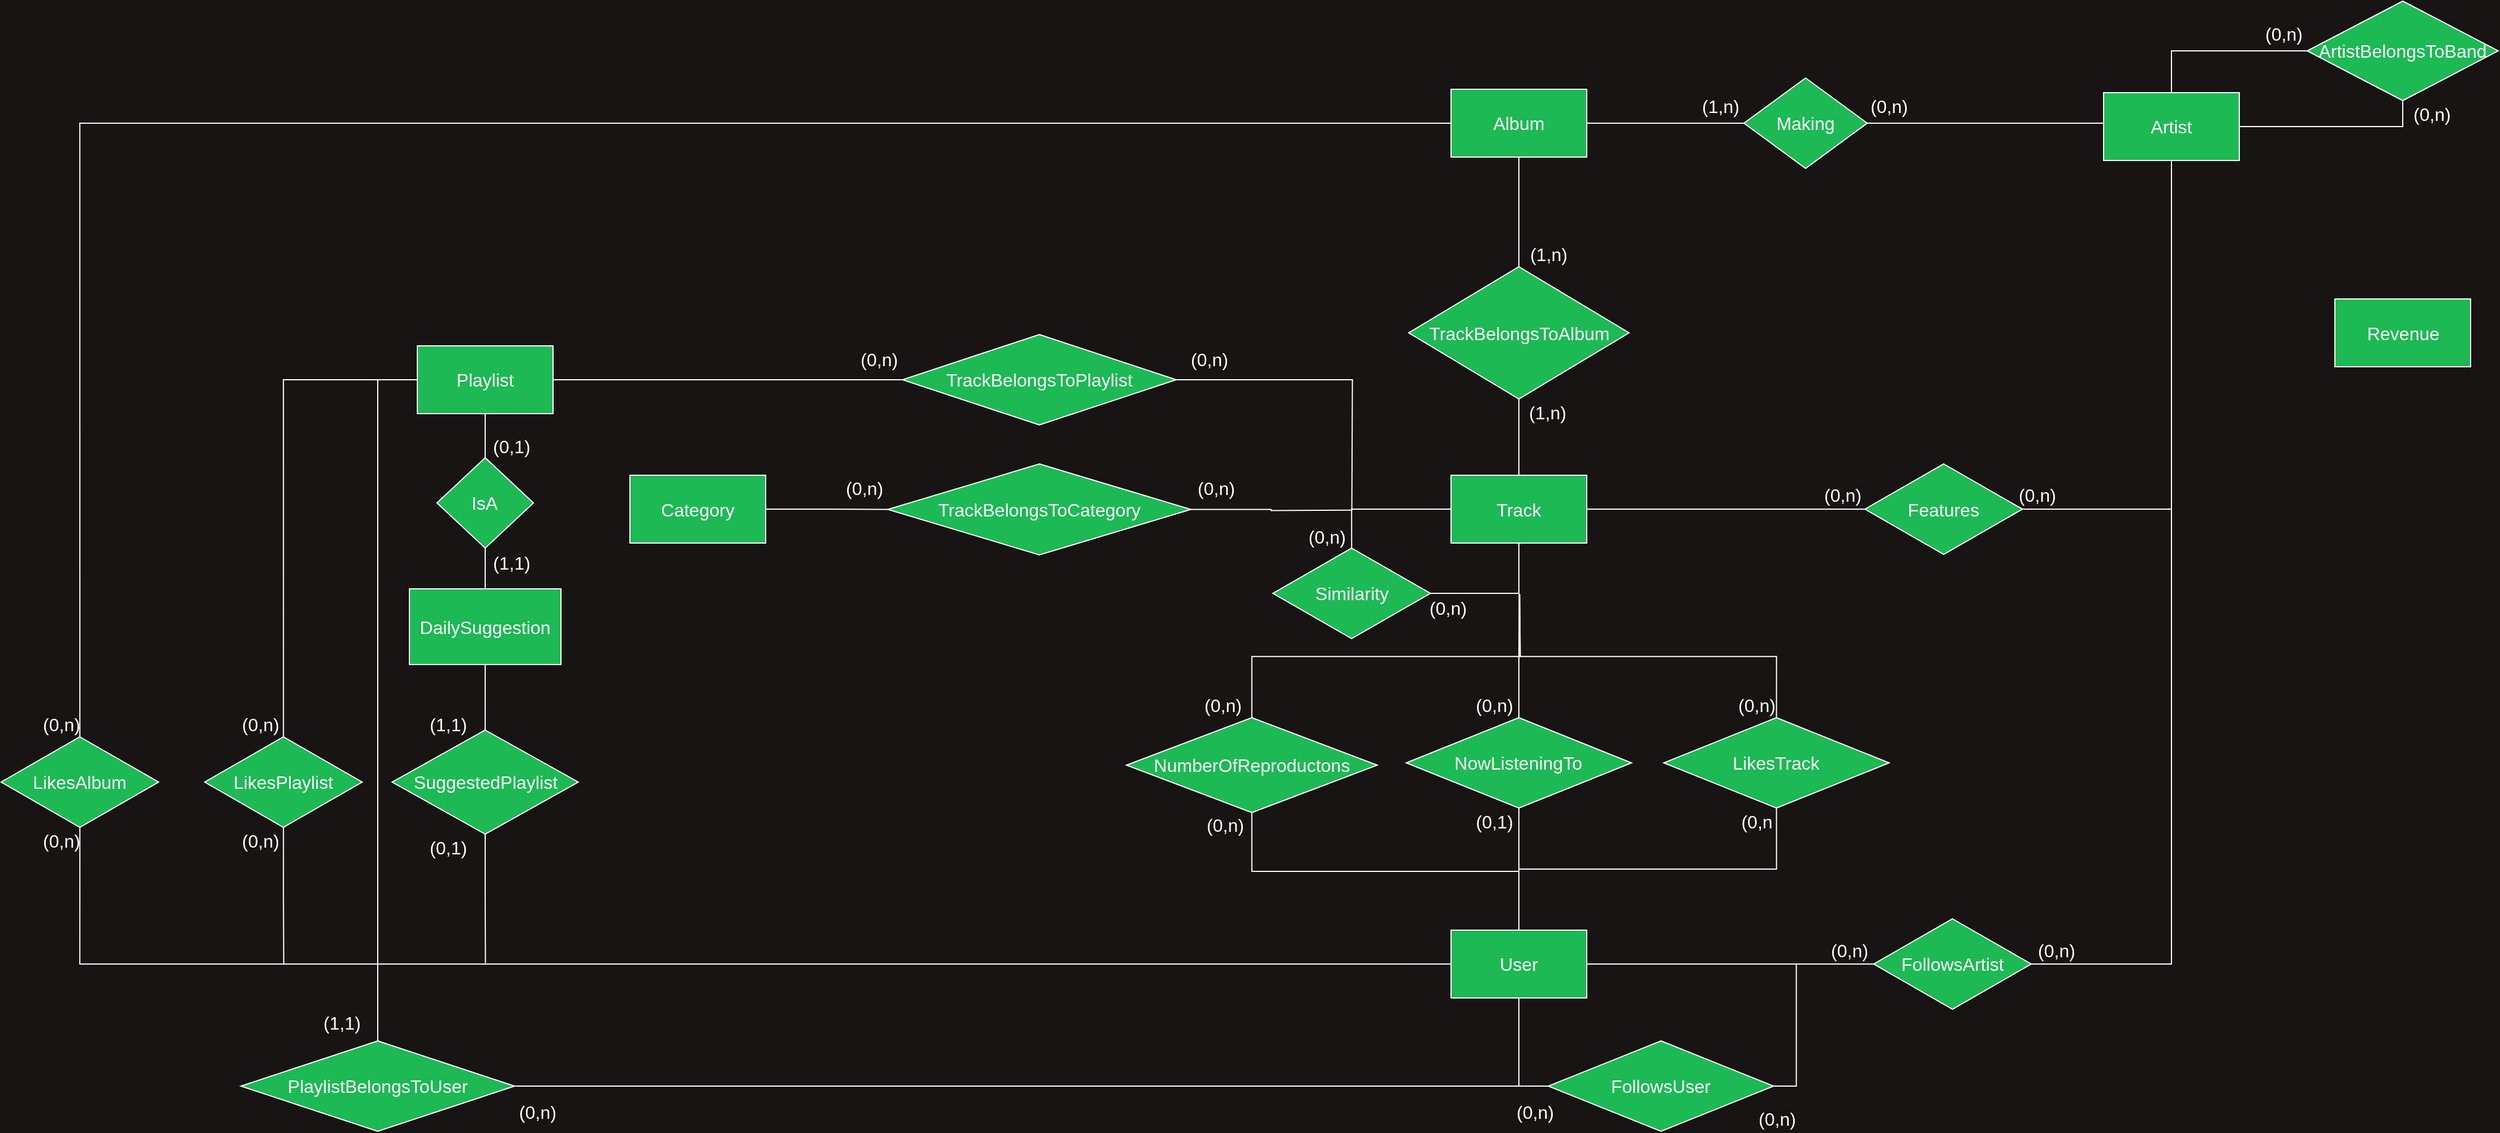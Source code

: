 <mxfile version="16.1.2" type="device"><diagram id="ADM0EV7wwe9wJuqQsKUm" name="Pagina 1"><mxGraphModel dx="2437" dy="1579" grid="0" gridSize="10" guides="1" tooltips="1" connect="1" arrows="1" fold="1" page="0" pageScale="1" pageWidth="827" pageHeight="1169" background="#191414" math="0" shadow="0"><root><mxCell id="0"/><mxCell id="1" parent="0"/><mxCell id="sjmsNhyPRY3k_zEpoKR2-269" style="vsdxID=80;edgeStyle=none;startArrow=none;endArrow=none;startSize=5;endSize=5;spacingTop=-3;spacingBottom=-3;spacingLeft=-3;spacingRight=-3;verticalAlign=middle;html=1;labelBackgroundColor=none;rounded=1;" parent="1" edge="1"><mxGeometry relative="1" as="geometry"><mxPoint as="offset"/><Array as="points"><mxPoint x="1588.75" y="425.5"/></Array><mxPoint x="1588.75" y="425.5" as="sourcePoint"/><mxPoint x="1588.75" y="425.5" as="targetPoint"/></mxGeometry></mxCell><mxCell id="sjmsNhyPRY3k_zEpoKR2-418" style="edgeStyle=orthogonalEdgeStyle;rounded=0;orthogonalLoop=1;jettySize=auto;html=1;exitX=0;exitY=0.5;exitDx=0;exitDy=0;entryX=1;entryY=0.5;entryDx=0;entryDy=0;fontSize=16;fontColor=#FFFFFF;endArrow=none;endFill=0;strokeColor=#FFFFFF;fillColor=#1DB954;" parent="1" source="sjmsNhyPRY3k_zEpoKR2-310" target="sjmsNhyPRY3k_zEpoKR2-333" edge="1"><mxGeometry relative="1" as="geometry"/></mxCell><mxCell id="sjmsNhyPRY3k_zEpoKR2-310" value="Making" style="rhombus;whiteSpace=wrap;html=1;shadow=0;fontSize=16;fontColor=#FFFFFF;strokeColor=#FFFFFF;fillColor=#1DB954;gradientColor=none;" parent="1" vertex="1"><mxGeometry x="1168" y="-57" width="109" height="80" as="geometry"/></mxCell><mxCell id="sjmsNhyPRY3k_zEpoKR2-313" value="(1,n)" style="text;html=1;align=center;verticalAlign=middle;resizable=0;points=[];autosize=1;strokeColor=none;fillColor=none;fontSize=16;fontColor=#FFFFFF;" parent="1" vertex="1"><mxGeometry x="1125" y="-44" width="43" height="23" as="geometry"/></mxCell><mxCell id="UQWeLRRSB1N-hF3CqLHx-11" style="edgeStyle=orthogonalEdgeStyle;rounded=0;orthogonalLoop=1;jettySize=auto;html=1;exitX=0;exitY=0.5;exitDx=0;exitDy=0;entryX=1;entryY=0.5;entryDx=0;entryDy=0;fontColor=#FFFFFF;endArrow=none;endFill=0;strokeColor=#FFFFFF;" parent="1" source="sjmsNhyPRY3k_zEpoKR2-316" target="sjmsNhyPRY3k_zEpoKR2-310" edge="1"><mxGeometry relative="1" as="geometry"><Array as="points"><mxPoint x="1486" y="-17"/></Array></mxGeometry></mxCell><mxCell id="pF0uJqK2mReGaXB8QMZt-1" style="edgeStyle=orthogonalEdgeStyle;rounded=0;orthogonalLoop=1;jettySize=auto;html=1;exitX=0.5;exitY=1;exitDx=0;exitDy=0;entryX=1;entryY=0.5;entryDx=0;entryDy=0;strokeColor=#FFFFFF;endArrow=none;endFill=0;" parent="1" source="sjmsNhyPRY3k_zEpoKR2-316" target="sjmsNhyPRY3k_zEpoKR2-361" edge="1"><mxGeometry relative="1" as="geometry"/></mxCell><mxCell id="pF0uJqK2mReGaXB8QMZt-3" style="edgeStyle=orthogonalEdgeStyle;rounded=0;orthogonalLoop=1;jettySize=auto;html=1;exitX=1;exitY=0.5;exitDx=0;exitDy=0;entryX=0.5;entryY=1;entryDx=0;entryDy=0;endArrow=none;endFill=0;strokeColor=#FFFFFF;" parent="1" source="sjmsNhyPRY3k_zEpoKR2-316" target="sjmsNhyPRY3k_zEpoKR2-326" edge="1"><mxGeometry relative="1" as="geometry"/></mxCell><mxCell id="pF0uJqK2mReGaXB8QMZt-4" style="edgeStyle=orthogonalEdgeStyle;rounded=0;orthogonalLoop=1;jettySize=auto;html=1;exitX=0.5;exitY=0;exitDx=0;exitDy=0;entryX=0;entryY=0.5;entryDx=0;entryDy=0;endArrow=none;endFill=0;strokeColor=#FFFFFF;" parent="1" source="sjmsNhyPRY3k_zEpoKR2-316" target="sjmsNhyPRY3k_zEpoKR2-326" edge="1"><mxGeometry relative="1" as="geometry"/></mxCell><mxCell id="sjmsNhyPRY3k_zEpoKR2-316" value="&lt;font color=&quot;#ffffff&quot; style=&quot;font-size: 16px&quot;&gt;Artist&lt;/font&gt;" style="rounded=0;whiteSpace=wrap;html=1;shadow=0;strokeColor=#FFFFFF;fillColor=#1DB954;gradientColor=none;" parent="1" vertex="1"><mxGeometry x="1486" y="-44" width="120" height="60" as="geometry"/></mxCell><mxCell id="sjmsNhyPRY3k_zEpoKR2-319" value="(0,n)" style="text;html=1;align=center;verticalAlign=middle;resizable=0;points=[];autosize=1;strokeColor=none;fillColor=none;fontSize=16;fontColor=#FFFFFF;" parent="1" vertex="1"><mxGeometry x="1274" y="-44" width="43" height="23" as="geometry"/></mxCell><mxCell id="sjmsNhyPRY3k_zEpoKR2-326" value="ArtistBelongsToBand" style="rhombus;whiteSpace=wrap;html=1;shadow=0;fontSize=16;fontColor=#FFFFFF;strokeColor=#FFFFFF;fillColor=#1DB954;gradientColor=none;" parent="1" vertex="1"><mxGeometry x="1666" y="-125" width="169" height="88" as="geometry"/></mxCell><mxCell id="sjmsNhyPRY3k_zEpoKR2-329" value="(0,n)" style="text;html=1;align=center;verticalAlign=middle;resizable=0;points=[];autosize=1;strokeColor=none;fillColor=none;fontSize=16;fontColor=#FFFFFF;" parent="1" vertex="1"><mxGeometry x="1623" y="-108" width="43" height="23" as="geometry"/></mxCell><mxCell id="sjmsNhyPRY3k_zEpoKR2-330" value="(0,n)" style="text;html=1;align=center;verticalAlign=middle;resizable=0;points=[];autosize=1;strokeColor=none;fillColor=none;fontSize=16;fontColor=#FFFFFF;" parent="1" vertex="1"><mxGeometry x="1754" y="-37" width="43" height="23" as="geometry"/></mxCell><mxCell id="sjmsNhyPRY3k_zEpoKR2-346" style="edgeStyle=orthogonalEdgeStyle;rounded=0;orthogonalLoop=1;jettySize=auto;html=1;exitX=0.5;exitY=1;exitDx=0;exitDy=0;entryX=0.5;entryY=0;entryDx=0;entryDy=0;fontSize=16;fontColor=#FFFFFF;endArrow=none;endFill=0;strokeColor=#FFFFFF;fillColor=#1DB954;" parent="1" source="sjmsNhyPRY3k_zEpoKR2-333" target="sjmsNhyPRY3k_zEpoKR2-345" edge="1"><mxGeometry relative="1" as="geometry"/></mxCell><mxCell id="sjmsNhyPRY3k_zEpoKR2-394" style="edgeStyle=orthogonalEdgeStyle;rounded=0;orthogonalLoop=1;jettySize=auto;html=1;exitX=0;exitY=0.5;exitDx=0;exitDy=0;entryX=0.5;entryY=0;entryDx=0;entryDy=0;fontSize=16;fontColor=#FFFFFF;endArrow=none;endFill=0;strokeColor=#FFFFFF;fillColor=#1DB954;" parent="1" source="sjmsNhyPRY3k_zEpoKR2-333" target="sjmsNhyPRY3k_zEpoKR2-391" edge="1"><mxGeometry relative="1" as="geometry"/></mxCell><mxCell id="sjmsNhyPRY3k_zEpoKR2-333" value="&lt;font color=&quot;#ffffff&quot; style=&quot;font-size: 16px&quot;&gt;Album&lt;/font&gt;" style="rounded=0;whiteSpace=wrap;html=1;shadow=0;strokeColor=#FFFFFF;fillColor=#1DB954;gradientColor=none;" parent="1" vertex="1"><mxGeometry x="909.01" y="-47" width="120" height="60" as="geometry"/></mxCell><mxCell id="sjmsNhyPRY3k_zEpoKR2-344" value="&lt;font color=&quot;#ffffff&quot; style=&quot;font-size: 16px&quot;&gt;Revenue&lt;/font&gt;" style="rounded=0;whiteSpace=wrap;html=1;shadow=0;strokeColor=#FFFFFF;fillColor=#1DB954;gradientColor=none;" parent="1" vertex="1"><mxGeometry x="1690.5" y="138.5" width="120" height="60" as="geometry"/></mxCell><mxCell id="sjmsNhyPRY3k_zEpoKR2-354" style="edgeStyle=orthogonalEdgeStyle;rounded=0;orthogonalLoop=1;jettySize=auto;html=1;exitX=0.5;exitY=1;exitDx=0;exitDy=0;entryX=0.5;entryY=0;entryDx=0;entryDy=0;fontSize=16;fontColor=#FFFFFF;endArrow=none;endFill=0;strokeColor=#FFFFFF;fillColor=#1DB954;" parent="1" source="sjmsNhyPRY3k_zEpoKR2-345" target="sjmsNhyPRY3k_zEpoKR2-349" edge="1"><mxGeometry relative="1" as="geometry"/></mxCell><mxCell id="sjmsNhyPRY3k_zEpoKR2-345" value="TrackBelongsToAlbum" style="rhombus;whiteSpace=wrap;html=1;shadow=0;fontSize=16;fontColor=#FFFFFF;strokeColor=#FFFFFF;fillColor=#1DB954;gradientColor=none;" parent="1" vertex="1"><mxGeometry x="871.59" y="110" width="194.81" height="117" as="geometry"/></mxCell><mxCell id="sjmsNhyPRY3k_zEpoKR2-347" value="(1,n)" style="text;html=1;align=center;verticalAlign=middle;resizable=0;points=[];autosize=1;strokeColor=none;fillColor=none;fontSize=16;fontColor=#FFFFFF;" parent="1" vertex="1"><mxGeometry x="973.75" y="87" width="43" height="23" as="geometry"/></mxCell><mxCell id="sjmsNhyPRY3k_zEpoKR2-348" value="(1,n)" style="text;html=1;align=center;verticalAlign=middle;resizable=0;points=[];autosize=1;strokeColor=none;fillColor=none;fontSize=16;fontColor=#FFFFFF;" parent="1" vertex="1"><mxGeometry x="972.75" y="227" width="43" height="23" as="geometry"/></mxCell><mxCell id="sjmsNhyPRY3k_zEpoKR2-362" style="edgeStyle=orthogonalEdgeStyle;rounded=0;orthogonalLoop=1;jettySize=auto;html=1;exitX=1;exitY=0.5;exitDx=0;exitDy=0;entryX=0;entryY=0.5;entryDx=0;entryDy=0;fontSize=16;fontColor=#FFFFFF;endArrow=none;endFill=0;strokeColor=#FFFFFF;fillColor=#1DB954;" parent="1" source="sjmsNhyPRY3k_zEpoKR2-349" target="sjmsNhyPRY3k_zEpoKR2-361" edge="1"><mxGeometry relative="1" as="geometry"/></mxCell><mxCell id="sjmsNhyPRY3k_zEpoKR2-349" value="&lt;font color=&quot;#ffffff&quot; style=&quot;font-size: 16px&quot;&gt;Track&lt;/font&gt;" style="rounded=0;whiteSpace=wrap;html=1;shadow=0;strokeColor=#FFFFFF;fillColor=#1DB954;gradientColor=none;" parent="1" vertex="1"><mxGeometry x="909" y="294.5" width="120" height="60" as="geometry"/></mxCell><mxCell id="sjmsNhyPRY3k_zEpoKR2-356" style="edgeStyle=orthogonalEdgeStyle;rounded=0;orthogonalLoop=1;jettySize=auto;html=1;exitX=1;exitY=0.5;exitDx=0;exitDy=0;entryX=0.5;entryY=1;entryDx=0;entryDy=0;fontSize=16;fontColor=#FFFFFF;endArrow=none;endFill=0;strokeColor=#FFFFFF;fillColor=#1DB954;" parent="1" source="sjmsNhyPRY3k_zEpoKR2-355" target="sjmsNhyPRY3k_zEpoKR2-349" edge="1"><mxGeometry relative="1" as="geometry"/></mxCell><mxCell id="sjmsNhyPRY3k_zEpoKR2-357" style="edgeStyle=orthogonalEdgeStyle;rounded=0;orthogonalLoop=1;jettySize=auto;html=1;exitX=0.5;exitY=0;exitDx=0;exitDy=0;entryX=0;entryY=0.5;entryDx=0;entryDy=0;fontSize=16;fontColor=#FFFFFF;endArrow=none;endFill=0;strokeColor=#FFFFFF;fillColor=#1DB954;" parent="1" source="sjmsNhyPRY3k_zEpoKR2-355" target="sjmsNhyPRY3k_zEpoKR2-349" edge="1"><mxGeometry relative="1" as="geometry"/></mxCell><mxCell id="sjmsNhyPRY3k_zEpoKR2-355" value="Similarity" style="rhombus;whiteSpace=wrap;html=1;shadow=0;fontSize=16;fontColor=#FFFFFF;strokeColor=#FFFFFF;fillColor=#1DB954;gradientColor=none;" parent="1" vertex="1"><mxGeometry x="751.5" y="359" width="139.25" height="80" as="geometry"/></mxCell><mxCell id="sjmsNhyPRY3k_zEpoKR2-358" value="(0,n)" style="text;html=1;align=center;verticalAlign=middle;resizable=0;points=[];autosize=1;strokeColor=none;fillColor=none;fontSize=16;fontColor=#FFFFFF;" parent="1" vertex="1"><mxGeometry x="884.25" y="400.5" width="43" height="23" as="geometry"/></mxCell><mxCell id="sjmsNhyPRY3k_zEpoKR2-360" value="(0,n)" style="text;html=1;align=center;verticalAlign=middle;resizable=0;points=[];autosize=1;strokeColor=none;fillColor=none;fontSize=16;fontColor=#FFFFFF;" parent="1" vertex="1"><mxGeometry x="777" y="337" width="43" height="23" as="geometry"/></mxCell><mxCell id="sjmsNhyPRY3k_zEpoKR2-361" value="Features" style="rhombus;whiteSpace=wrap;html=1;shadow=0;fontSize=16;fontColor=#FFFFFF;strokeColor=#FFFFFF;fillColor=#1DB954;gradientColor=none;" parent="1" vertex="1"><mxGeometry x="1275" y="284.5" width="139.25" height="80" as="geometry"/></mxCell><mxCell id="sjmsNhyPRY3k_zEpoKR2-367" value="(0,n)" style="text;html=1;align=center;verticalAlign=middle;resizable=0;points=[];autosize=1;strokeColor=none;fillColor=none;fontSize=16;fontColor=#FFFFFF;" parent="1" vertex="1"><mxGeometry x="1233.5" y="300" width="43" height="23" as="geometry"/></mxCell><mxCell id="sjmsNhyPRY3k_zEpoKR2-368" value="(0,n)" style="text;html=1;align=center;verticalAlign=middle;resizable=0;points=[];autosize=1;strokeColor=none;fillColor=none;fontSize=16;fontColor=#FFFFFF;" parent="1" vertex="1"><mxGeometry x="1405.5" y="300" width="43" height="23" as="geometry"/></mxCell><mxCell id="sjmsNhyPRY3k_zEpoKR2-370" style="edgeStyle=orthogonalEdgeStyle;rounded=0;orthogonalLoop=1;jettySize=auto;html=1;exitX=1;exitY=0.5;exitDx=0;exitDy=0;fontSize=16;fontColor=#FFFFFF;endArrow=none;endFill=0;strokeColor=#FFFFFF;fillColor=#1DB954;" parent="1" source="sjmsNhyPRY3k_zEpoKR2-369" edge="1"><mxGeometry relative="1" as="geometry"><mxPoint x="820.667" y="325.333" as="targetPoint"/></mxGeometry></mxCell><mxCell id="sjmsNhyPRY3k_zEpoKR2-369" value="TrackBelongsToCategory" style="rhombus;whiteSpace=wrap;html=1;shadow=0;fontSize=16;fontColor=#FFFFFF;strokeColor=#FFFFFF;fillColor=#1DB954;gradientColor=none;" parent="1" vertex="1"><mxGeometry x="411" y="284.5" width="268" height="80.5" as="geometry"/></mxCell><mxCell id="sjmsNhyPRY3k_zEpoKR2-373" style="edgeStyle=orthogonalEdgeStyle;rounded=0;orthogonalLoop=1;jettySize=auto;html=1;exitX=1;exitY=0.5;exitDx=0;exitDy=0;entryX=0;entryY=0.5;entryDx=0;entryDy=0;fontSize=16;fontColor=#FFFFFF;endArrow=none;endFill=0;strokeColor=#FFFFFF;fillColor=#1DB954;" parent="1" source="sjmsNhyPRY3k_zEpoKR2-371" target="sjmsNhyPRY3k_zEpoKR2-369" edge="1"><mxGeometry relative="1" as="geometry"/></mxCell><mxCell id="sjmsNhyPRY3k_zEpoKR2-371" value="&lt;font color=&quot;#ffffff&quot; style=&quot;font-size: 16px&quot;&gt;Category&lt;/font&gt;" style="rounded=0;whiteSpace=wrap;html=1;shadow=0;strokeColor=#FFFFFF;fillColor=#1DB954;gradientColor=none;" parent="1" vertex="1"><mxGeometry x="183" y="294.5" width="120" height="60" as="geometry"/></mxCell><mxCell id="sjmsNhyPRY3k_zEpoKR2-374" value="(0,n)" style="text;html=1;align=center;verticalAlign=middle;resizable=0;points=[];autosize=1;strokeColor=none;fillColor=none;fontSize=16;fontColor=#FFFFFF;" parent="1" vertex="1"><mxGeometry x="368" y="294.5" width="43" height="23" as="geometry"/></mxCell><mxCell id="sjmsNhyPRY3k_zEpoKR2-376" value="(0,n)" style="text;html=1;align=center;verticalAlign=middle;resizable=0;points=[];autosize=1;strokeColor=none;fillColor=none;fontSize=16;fontColor=#FFFFFF;" parent="1" vertex="1"><mxGeometry x="679" y="294.5" width="43" height="23" as="geometry"/></mxCell><mxCell id="sjmsNhyPRY3k_zEpoKR2-381" style="edgeStyle=orthogonalEdgeStyle;rounded=0;orthogonalLoop=1;jettySize=auto;html=1;exitX=1;exitY=0.5;exitDx=0;exitDy=0;fontSize=16;fontColor=#FFFFFF;endArrow=none;endFill=0;strokeColor=#FFFFFF;fillColor=#1DB954;" parent="1" source="sjmsNhyPRY3k_zEpoKR2-377" edge="1"><mxGeometry relative="1" as="geometry"><mxPoint x="821.286" y="326.143" as="targetPoint"/></mxGeometry></mxCell><mxCell id="sjmsNhyPRY3k_zEpoKR2-377" value="TrackBelongsToPlaylist" style="rhombus;whiteSpace=wrap;html=1;shadow=0;fontSize=16;fontColor=#FFFFFF;strokeColor=#FFFFFF;fillColor=#1DB954;gradientColor=none;" parent="1" vertex="1"><mxGeometry x="424" y="170" width="242" height="80" as="geometry"/></mxCell><mxCell id="sjmsNhyPRY3k_zEpoKR2-384" style="edgeStyle=orthogonalEdgeStyle;rounded=0;orthogonalLoop=1;jettySize=auto;html=1;exitX=1;exitY=0.5;exitDx=0;exitDy=0;entryX=0;entryY=0.5;entryDx=0;entryDy=0;fontSize=16;fontColor=#FFFFFF;endArrow=none;endFill=0;strokeColor=#FFFFFF;fillColor=#1DB954;" parent="1" source="sjmsNhyPRY3k_zEpoKR2-382" target="sjmsNhyPRY3k_zEpoKR2-377" edge="1"><mxGeometry relative="1" as="geometry"/></mxCell><mxCell id="sjmsNhyPRY3k_zEpoKR2-395" style="edgeStyle=orthogonalEdgeStyle;rounded=0;orthogonalLoop=1;jettySize=auto;html=1;exitX=0;exitY=0.5;exitDx=0;exitDy=0;entryX=0.5;entryY=0;entryDx=0;entryDy=0;fontSize=16;fontColor=#FFFFFF;endArrow=none;endFill=0;strokeColor=#FFFFFF;fillColor=#1DB954;" parent="1" source="sjmsNhyPRY3k_zEpoKR2-382" target="sjmsNhyPRY3k_zEpoKR2-392" edge="1"><mxGeometry relative="1" as="geometry"/></mxCell><mxCell id="sjmsNhyPRY3k_zEpoKR2-382" value="&lt;font color=&quot;#ffffff&quot; style=&quot;font-size: 16px&quot;&gt;Playlist&lt;/font&gt;" style="rounded=0;whiteSpace=wrap;html=1;shadow=0;strokeColor=#FFFFFF;fillColor=#1DB954;gradientColor=none;" parent="1" vertex="1"><mxGeometry x="-5" y="180" width="120" height="60" as="geometry"/></mxCell><mxCell id="sjmsNhyPRY3k_zEpoKR2-385" value="(0,n)" style="text;html=1;align=center;verticalAlign=middle;resizable=0;points=[];autosize=1;strokeColor=none;fillColor=none;fontSize=16;fontColor=#FFFFFF;" parent="1" vertex="1"><mxGeometry x="381" y="180" width="43" height="23" as="geometry"/></mxCell><mxCell id="sjmsNhyPRY3k_zEpoKR2-388" value="(0,n)" style="text;html=1;align=center;verticalAlign=middle;resizable=0;points=[];autosize=1;strokeColor=none;fillColor=none;fontSize=16;fontColor=#FFFFFF;" parent="1" vertex="1"><mxGeometry x="673" y="180" width="43" height="23" as="geometry"/></mxCell><mxCell id="sjmsNhyPRY3k_zEpoKR2-396" style="edgeStyle=orthogonalEdgeStyle;rounded=0;orthogonalLoop=1;jettySize=auto;html=1;exitX=0.5;exitY=1;exitDx=0;exitDy=0;entryX=0.5;entryY=0;entryDx=0;entryDy=0;fontSize=16;fontColor=#FFFFFF;endArrow=none;endFill=0;strokeColor=#FFFFFF;fillColor=#1DB954;" parent="1" source="sjmsNhyPRY3k_zEpoKR2-390" target="sjmsNhyPRY3k_zEpoKR2-393" edge="1"><mxGeometry relative="1" as="geometry"/></mxCell><mxCell id="sjmsNhyPRY3k_zEpoKR2-390" value="&lt;font color=&quot;#ffffff&quot; style=&quot;font-size: 16px&quot;&gt;DailySuggestion&lt;/font&gt;" style="rounded=0;whiteSpace=wrap;html=1;shadow=0;strokeColor=#FFFFFF;fillColor=#1DB954;gradientColor=none;" parent="1" vertex="1"><mxGeometry x="-12" y="395" width="134" height="67" as="geometry"/></mxCell><mxCell id="sjmsNhyPRY3k_zEpoKR2-402" style="edgeStyle=orthogonalEdgeStyle;rounded=0;orthogonalLoop=1;jettySize=auto;html=1;exitX=0.5;exitY=1;exitDx=0;exitDy=0;entryX=0;entryY=0.5;entryDx=0;entryDy=0;fontSize=16;fontColor=#FFFFFF;endArrow=none;endFill=0;strokeColor=#FFFFFF;fillColor=#1DB954;" parent="1" source="sjmsNhyPRY3k_zEpoKR2-391" target="sjmsNhyPRY3k_zEpoKR2-401" edge="1"><mxGeometry relative="1" as="geometry"/></mxCell><mxCell id="sjmsNhyPRY3k_zEpoKR2-391" value="LikesAlbum" style="rhombus;whiteSpace=wrap;html=1;shadow=0;fontSize=16;fontColor=#FFFFFF;strokeColor=#FFFFFF;fillColor=#1DB954;gradientColor=none;" parent="1" vertex="1"><mxGeometry x="-373.0" y="526" width="139.25" height="80" as="geometry"/></mxCell><mxCell id="sjmsNhyPRY3k_zEpoKR2-404" style="edgeStyle=orthogonalEdgeStyle;rounded=0;orthogonalLoop=1;jettySize=auto;html=1;exitX=0.5;exitY=1;exitDx=0;exitDy=0;fontSize=16;fontColor=#FFFFFF;endArrow=none;endFill=0;strokeColor=#FFFFFF;fillColor=#1DB954;" parent="1" source="sjmsNhyPRY3k_zEpoKR2-392" edge="1"><mxGeometry relative="1" as="geometry"><mxPoint x="-123.111" y="727.444" as="targetPoint"/></mxGeometry></mxCell><mxCell id="sjmsNhyPRY3k_zEpoKR2-392" value="LikesPlaylist" style="rhombus;whiteSpace=wrap;html=1;shadow=0;fontSize=16;fontColor=#FFFFFF;strokeColor=#FFFFFF;fillColor=#1DB954;gradientColor=none;" parent="1" vertex="1"><mxGeometry x="-193" y="526" width="139.25" height="80" as="geometry"/></mxCell><mxCell id="pF0uJqK2mReGaXB8QMZt-15" style="edgeStyle=orthogonalEdgeStyle;rounded=0;orthogonalLoop=1;jettySize=auto;html=1;exitX=0.5;exitY=1;exitDx=0;exitDy=0;endArrow=none;endFill=0;strokeColor=#FFFFFF;" parent="1" source="sjmsNhyPRY3k_zEpoKR2-393" edge="1"><mxGeometry relative="1" as="geometry"><mxPoint x="55.216" y="726.297" as="targetPoint"/></mxGeometry></mxCell><mxCell id="sjmsNhyPRY3k_zEpoKR2-393" value="SuggestedPlaylist" style="rhombus;whiteSpace=wrap;html=1;shadow=0;fontSize=16;fontColor=#FFFFFF;strokeColor=#FFFFFF;fillColor=#1DB954;gradientColor=none;" parent="1" vertex="1"><mxGeometry x="-27.31" y="520" width="164.62" height="92" as="geometry"/></mxCell><mxCell id="sjmsNhyPRY3k_zEpoKR2-397" value="(0,n)" style="text;html=1;align=center;verticalAlign=middle;resizable=0;points=[];autosize=1;strokeColor=none;fillColor=none;fontSize=16;fontColor=#FFFFFF;" parent="1" vertex="1"><mxGeometry x="-342" y="503" width="43" height="23" as="geometry"/></mxCell><mxCell id="sjmsNhyPRY3k_zEpoKR2-399" value="(0,n)" style="text;html=1;align=center;verticalAlign=middle;resizable=0;points=[];autosize=1;strokeColor=none;fillColor=none;fontSize=16;fontColor=#FFFFFF;" parent="1" vertex="1"><mxGeometry x="-166" y="503" width="43" height="23" as="geometry"/></mxCell><mxCell id="sjmsNhyPRY3k_zEpoKR2-400" value="(1,1)" style="text;html=1;align=center;verticalAlign=middle;resizable=0;points=[];autosize=1;strokeColor=none;fillColor=none;fontSize=16;fontColor=#FFFFFF;" parent="1" vertex="1"><mxGeometry y="503" width="43" height="23" as="geometry"/></mxCell><mxCell id="sjmsNhyPRY3k_zEpoKR2-413" style="edgeStyle=orthogonalEdgeStyle;rounded=0;orthogonalLoop=1;jettySize=auto;html=1;exitX=1;exitY=0.5;exitDx=0;exitDy=0;fontSize=16;fontColor=#FFFFFF;endArrow=none;endFill=0;strokeColor=#FFFFFF;fillColor=#1DB954;" parent="1" source="sjmsNhyPRY3k_zEpoKR2-401" target="sjmsNhyPRY3k_zEpoKR2-409" edge="1"><mxGeometry relative="1" as="geometry"/></mxCell><mxCell id="sjmsNhyPRY3k_zEpoKR2-432" style="edgeStyle=orthogonalEdgeStyle;rounded=0;orthogonalLoop=1;jettySize=auto;html=1;exitX=0.5;exitY=0;exitDx=0;exitDy=0;entryX=0.5;entryY=1;entryDx=0;entryDy=0;fontSize=16;fontColor=#FFFFFF;endArrow=none;endFill=0;strokeColor=#FFFFFF;fillColor=#1DB954;" parent="1" source="sjmsNhyPRY3k_zEpoKR2-401" target="sjmsNhyPRY3k_zEpoKR2-420" edge="1"><mxGeometry relative="1" as="geometry"/></mxCell><mxCell id="sjmsNhyPRY3k_zEpoKR2-439" style="edgeStyle=orthogonalEdgeStyle;rounded=0;orthogonalLoop=1;jettySize=auto;html=1;exitX=0.5;exitY=1;exitDx=0;exitDy=0;entryX=0;entryY=0.5;entryDx=0;entryDy=0;fontSize=16;fontColor=#FFFFFF;endArrow=none;endFill=0;strokeColor=#FFFFFF;fillColor=#1DB954;" parent="1" source="sjmsNhyPRY3k_zEpoKR2-401" target="sjmsNhyPRY3k_zEpoKR2-438" edge="1"><mxGeometry relative="1" as="geometry"/></mxCell><mxCell id="sjmsNhyPRY3k_zEpoKR2-401" value="&lt;font color=&quot;#ffffff&quot; style=&quot;font-size: 16px&quot;&gt;User&lt;/font&gt;" style="rounded=0;whiteSpace=wrap;html=1;shadow=0;strokeColor=#FFFFFF;fillColor=#1DB954;gradientColor=none;" parent="1" vertex="1"><mxGeometry x="909" y="697" width="120" height="60" as="geometry"/></mxCell><mxCell id="sjmsNhyPRY3k_zEpoKR2-406" value="(0,n)" style="text;html=1;align=center;verticalAlign=middle;resizable=0;points=[];autosize=1;strokeColor=none;fillColor=none;fontSize=16;fontColor=#FFFFFF;" parent="1" vertex="1"><mxGeometry x="-342" y="606" width="43" height="23" as="geometry"/></mxCell><mxCell id="sjmsNhyPRY3k_zEpoKR2-407" value="(0,n)" style="text;html=1;align=center;verticalAlign=middle;resizable=0;points=[];autosize=1;strokeColor=none;fillColor=none;fontSize=16;fontColor=#FFFFFF;" parent="1" vertex="1"><mxGeometry x="-166" y="606" width="43" height="23" as="geometry"/></mxCell><mxCell id="sjmsNhyPRY3k_zEpoKR2-408" value="(0,1)" style="text;html=1;align=center;verticalAlign=middle;resizable=0;points=[];autosize=1;strokeColor=none;fillColor=none;fontSize=16;fontColor=#FFFFFF;" parent="1" vertex="1"><mxGeometry y="612" width="43" height="23" as="geometry"/></mxCell><mxCell id="pF0uJqK2mReGaXB8QMZt-2" style="edgeStyle=orthogonalEdgeStyle;rounded=0;orthogonalLoop=1;jettySize=auto;html=1;exitX=1;exitY=0.5;exitDx=0;exitDy=0;entryX=0.5;entryY=1;entryDx=0;entryDy=0;strokeColor=#FFFFFF;endArrow=none;endFill=0;" parent="1" source="sjmsNhyPRY3k_zEpoKR2-409" target="sjmsNhyPRY3k_zEpoKR2-316" edge="1"><mxGeometry relative="1" as="geometry"/></mxCell><mxCell id="sjmsNhyPRY3k_zEpoKR2-409" value="FollowsArtist" style="rhombus;whiteSpace=wrap;html=1;shadow=0;fontSize=16;fontColor=#FFFFFF;strokeColor=#FFFFFF;fillColor=#1DB954;gradientColor=none;" parent="1" vertex="1"><mxGeometry x="1282.75" y="687" width="139.25" height="80" as="geometry"/></mxCell><mxCell id="sjmsNhyPRY3k_zEpoKR2-416" value="(0,n)" style="text;html=1;align=center;verticalAlign=middle;resizable=0;points=[];autosize=1;strokeColor=none;fillColor=none;fontSize=16;fontColor=#FFFFFF;" parent="1" vertex="1"><mxGeometry x="1239.75" y="703" width="43" height="23" as="geometry"/></mxCell><mxCell id="sjmsNhyPRY3k_zEpoKR2-417" value="(0,n)" style="text;html=1;align=center;verticalAlign=middle;resizable=0;points=[];autosize=1;strokeColor=none;fillColor=none;fontSize=16;fontColor=#FFFFFF;" parent="1" vertex="1"><mxGeometry x="1422" y="703" width="43" height="23" as="geometry"/></mxCell><mxCell id="sjmsNhyPRY3k_zEpoKR2-427" style="edgeStyle=orthogonalEdgeStyle;rounded=0;orthogonalLoop=1;jettySize=auto;html=1;exitX=0.5;exitY=0;exitDx=0;exitDy=0;fontSize=16;fontColor=#FFFFFF;endArrow=none;endFill=0;strokeColor=#FFFFFF;fillColor=#1DB954;" parent="1" source="sjmsNhyPRY3k_zEpoKR2-419" edge="1"><mxGeometry relative="1" as="geometry"><mxPoint x="969.667" y="399.667" as="targetPoint"/></mxGeometry></mxCell><mxCell id="sjmsNhyPRY3k_zEpoKR2-433" style="edgeStyle=orthogonalEdgeStyle;rounded=0;orthogonalLoop=1;jettySize=auto;html=1;exitX=0.5;exitY=1;exitDx=0;exitDy=0;entryX=0.5;entryY=0;entryDx=0;entryDy=0;fontSize=16;fontColor=#FFFFFF;endArrow=none;endFill=0;strokeColor=#FFFFFF;fillColor=#1DB954;" parent="1" source="sjmsNhyPRY3k_zEpoKR2-419" target="sjmsNhyPRY3k_zEpoKR2-401" edge="1"><mxGeometry relative="1" as="geometry"/></mxCell><mxCell id="sjmsNhyPRY3k_zEpoKR2-419" value="NumberOfReproductons" style="rhombus;whiteSpace=wrap;html=1;shadow=0;fontSize=16;fontColor=#FFFFFF;strokeColor=#FFFFFF;fillColor=#1DB954;gradientColor=none;" parent="1" vertex="1"><mxGeometry x="622" y="509" width="221.75" height="84" as="geometry"/></mxCell><mxCell id="sjmsNhyPRY3k_zEpoKR2-426" style="edgeStyle=orthogonalEdgeStyle;rounded=0;orthogonalLoop=1;jettySize=auto;html=1;exitX=0.5;exitY=0;exitDx=0;exitDy=0;fontSize=16;fontColor=#FFFFFF;endArrow=none;endFill=0;strokeColor=#FFFFFF;fillColor=#1DB954;" parent="1" source="sjmsNhyPRY3k_zEpoKR2-420" edge="1"><mxGeometry relative="1" as="geometry"><mxPoint x="969.222" y="399.667" as="targetPoint"/></mxGeometry></mxCell><mxCell id="sjmsNhyPRY3k_zEpoKR2-420" value="NowListeningTo" style="rhombus;whiteSpace=wrap;html=1;shadow=0;fontSize=16;fontColor=#FFFFFF;strokeColor=#FFFFFF;fillColor=#1DB954;gradientColor=none;" parent="1" vertex="1"><mxGeometry x="869.38" y="509" width="199.25" height="80" as="geometry"/></mxCell><mxCell id="sjmsNhyPRY3k_zEpoKR2-428" style="edgeStyle=orthogonalEdgeStyle;rounded=0;orthogonalLoop=1;jettySize=auto;html=1;exitX=0.5;exitY=0;exitDx=0;exitDy=0;fontSize=16;fontColor=#FFFFFF;endArrow=none;endFill=0;strokeColor=#FFFFFF;fillColor=#1DB954;" parent="1" source="sjmsNhyPRY3k_zEpoKR2-424" edge="1"><mxGeometry relative="1" as="geometry"><mxPoint x="969.667" y="399.667" as="targetPoint"/></mxGeometry></mxCell><mxCell id="sjmsNhyPRY3k_zEpoKR2-434" style="edgeStyle=orthogonalEdgeStyle;rounded=0;orthogonalLoop=1;jettySize=auto;html=1;exitX=0.5;exitY=1;exitDx=0;exitDy=0;entryX=0.5;entryY=0;entryDx=0;entryDy=0;fontSize=16;fontColor=#FFFFFF;endArrow=none;endFill=0;strokeColor=#FFFFFF;fillColor=#1DB954;" parent="1" source="sjmsNhyPRY3k_zEpoKR2-424" target="sjmsNhyPRY3k_zEpoKR2-401" edge="1"><mxGeometry relative="1" as="geometry"/></mxCell><mxCell id="sjmsNhyPRY3k_zEpoKR2-424" value="LikesTrack" style="rhombus;whiteSpace=wrap;html=1;shadow=0;fontSize=16;fontColor=#FFFFFF;strokeColor=#FFFFFF;fillColor=#1DB954;gradientColor=none;" parent="1" vertex="1"><mxGeometry x="1097.13" y="509" width="199.25" height="80" as="geometry"/></mxCell><mxCell id="sjmsNhyPRY3k_zEpoKR2-429" value="(0,n)" style="text;html=1;align=center;verticalAlign=middle;resizable=0;points=[];autosize=1;strokeColor=none;fillColor=none;fontSize=16;fontColor=#FFFFFF;" parent="1" vertex="1"><mxGeometry x="685" y="486" width="43" height="23" as="geometry"/></mxCell><mxCell id="sjmsNhyPRY3k_zEpoKR2-430" value="(0,n)" style="text;html=1;align=center;verticalAlign=middle;resizable=0;points=[];autosize=1;strokeColor=none;fillColor=none;fontSize=16;fontColor=#FFFFFF;" parent="1" vertex="1"><mxGeometry x="925.25" y="486" width="43" height="23" as="geometry"/></mxCell><mxCell id="sjmsNhyPRY3k_zEpoKR2-431" value="(0,n)" style="text;html=1;align=center;verticalAlign=middle;resizable=0;points=[];autosize=1;strokeColor=none;fillColor=none;fontSize=16;fontColor=#FFFFFF;" parent="1" vertex="1"><mxGeometry x="1157.75" y="486" width="43" height="23" as="geometry"/></mxCell><mxCell id="sjmsNhyPRY3k_zEpoKR2-435" value="(0,n)" style="text;html=1;align=center;verticalAlign=middle;resizable=0;points=[];autosize=1;strokeColor=none;fillColor=none;fontSize=16;fontColor=#FFFFFF;" parent="1" vertex="1"><mxGeometry x="687" y="592" width="43" height="23" as="geometry"/></mxCell><mxCell id="sjmsNhyPRY3k_zEpoKR2-436" value="(0,1)" style="text;html=1;align=center;verticalAlign=middle;resizable=0;points=[];autosize=1;strokeColor=none;fillColor=none;fontSize=16;fontColor=#FFFFFF;" parent="1" vertex="1"><mxGeometry x="925.25" y="589" width="43" height="23" as="geometry"/></mxCell><mxCell id="sjmsNhyPRY3k_zEpoKR2-437" value="(0,n" style="text;html=1;align=center;verticalAlign=middle;resizable=0;points=[];autosize=1;strokeColor=none;fillColor=none;fontSize=16;fontColor=#FFFFFF;" parent="1" vertex="1"><mxGeometry x="1160.75" y="589" width="37" height="23" as="geometry"/></mxCell><mxCell id="sjmsNhyPRY3k_zEpoKR2-440" style="edgeStyle=orthogonalEdgeStyle;rounded=0;orthogonalLoop=1;jettySize=auto;html=1;exitX=1;exitY=0.5;exitDx=0;exitDy=0;entryX=1;entryY=0.5;entryDx=0;entryDy=0;fontSize=16;fontColor=#FFFFFF;endArrow=none;endFill=0;strokeColor=#FFFFFF;fillColor=#1DB954;" parent="1" source="sjmsNhyPRY3k_zEpoKR2-438" target="sjmsNhyPRY3k_zEpoKR2-401" edge="1"><mxGeometry relative="1" as="geometry"/></mxCell><mxCell id="sjmsNhyPRY3k_zEpoKR2-438" value="FollowsUser" style="rhombus;whiteSpace=wrap;html=1;shadow=0;fontSize=16;fontColor=#FFFFFF;strokeColor=#FFFFFF;fillColor=#1DB954;gradientColor=none;" parent="1" vertex="1"><mxGeometry x="995" y="795" width="199.25" height="80" as="geometry"/></mxCell><mxCell id="sjmsNhyPRY3k_zEpoKR2-441" value="(0,n)" style="text;html=1;align=center;verticalAlign=middle;resizable=0;points=[];autosize=1;strokeColor=none;fillColor=none;fontSize=16;fontColor=#FFFFFF;" parent="1" vertex="1"><mxGeometry x="961" y="846.5" width="43" height="23" as="geometry"/></mxCell><mxCell id="sjmsNhyPRY3k_zEpoKR2-442" value="(0,n)" style="text;html=1;align=center;verticalAlign=middle;resizable=0;points=[];autosize=1;strokeColor=none;fillColor=none;fontSize=16;fontColor=#FFFFFF;" parent="1" vertex="1"><mxGeometry x="1175.25" y="852" width="43" height="23" as="geometry"/></mxCell><mxCell id="pF0uJqK2mReGaXB8QMZt-6" style="edgeStyle=orthogonalEdgeStyle;rounded=0;orthogonalLoop=1;jettySize=auto;html=1;exitX=0.5;exitY=1;exitDx=0;exitDy=0;endArrow=none;endFill=0;strokeColor=#FFFFFF;" parent="1" source="pF0uJqK2mReGaXB8QMZt-5" target="sjmsNhyPRY3k_zEpoKR2-390" edge="1"><mxGeometry relative="1" as="geometry"/></mxCell><mxCell id="pF0uJqK2mReGaXB8QMZt-7" style="edgeStyle=orthogonalEdgeStyle;rounded=0;orthogonalLoop=1;jettySize=auto;html=1;exitX=0.5;exitY=0;exitDx=0;exitDy=0;endArrow=none;endFill=0;strokeColor=#FFFFFF;" parent="1" source="pF0uJqK2mReGaXB8QMZt-5" target="sjmsNhyPRY3k_zEpoKR2-382" edge="1"><mxGeometry relative="1" as="geometry"/></mxCell><mxCell id="pF0uJqK2mReGaXB8QMZt-5" value="IsA" style="rhombus;whiteSpace=wrap;html=1;shadow=0;fontSize=16;fontColor=#FFFFFF;strokeColor=#FFFFFF;fillColor=#1DB954;gradientColor=none;" parent="1" vertex="1"><mxGeometry x="12.35" y="279" width="85.31" height="80" as="geometry"/></mxCell><mxCell id="pF0uJqK2mReGaXB8QMZt-8" value="(0,1)" style="text;html=1;align=center;verticalAlign=middle;resizable=0;points=[];autosize=1;strokeColor=none;fillColor=none;fontSize=16;fontColor=#FFFFFF;" parent="1" vertex="1"><mxGeometry x="56" y="257" width="43" height="23" as="geometry"/></mxCell><mxCell id="pF0uJqK2mReGaXB8QMZt-14" value="(1,1)" style="text;html=1;align=center;verticalAlign=middle;resizable=0;points=[];autosize=1;strokeColor=none;fillColor=none;fontSize=16;fontColor=#FFFFFF;" parent="1" vertex="1"><mxGeometry x="56" y="360" width="43" height="23" as="geometry"/></mxCell><mxCell id="-lalIeFLeyMLx4_-L1cb-3" style="edgeStyle=orthogonalEdgeStyle;rounded=0;orthogonalLoop=1;jettySize=auto;html=1;exitX=1;exitY=0.5;exitDx=0;exitDy=0;entryX=0;entryY=0.5;entryDx=0;entryDy=0;strokeColor=#FFFFFF;endArrow=none;endFill=0;" edge="1" parent="1" source="-lalIeFLeyMLx4_-L1cb-1" target="sjmsNhyPRY3k_zEpoKR2-438"><mxGeometry relative="1" as="geometry"/></mxCell><mxCell id="-lalIeFLeyMLx4_-L1cb-1" value="PlaylistBelongsToUser" style="rhombus;whiteSpace=wrap;html=1;shadow=0;fontSize=16;fontColor=#FFFFFF;strokeColor=#FFFFFF;fillColor=#1DB954;gradientColor=none;" vertex="1" parent="1"><mxGeometry x="-161" y="795" width="242" height="80" as="geometry"/></mxCell><mxCell id="-lalIeFLeyMLx4_-L1cb-2" style="edgeStyle=orthogonalEdgeStyle;rounded=0;orthogonalLoop=1;jettySize=auto;html=1;exitX=0;exitY=0.75;exitDx=0;exitDy=0;entryX=0.5;entryY=0;entryDx=0;entryDy=0;strokeColor=#FFFFFF;endArrow=none;endFill=0;" edge="1" parent="1" source="sjmsNhyPRY3k_zEpoKR2-382" target="-lalIeFLeyMLx4_-L1cb-1"><mxGeometry relative="1" as="geometry"><mxPoint x="-3" y="177.0" as="sourcePoint"/><mxPoint x="-39" y="795" as="targetPoint"/><Array as="points"><mxPoint x="-5" y="210"/><mxPoint x="-40" y="210"/></Array></mxGeometry></mxCell><mxCell id="-lalIeFLeyMLx4_-L1cb-4" value="(1,1)" style="text;html=1;align=center;verticalAlign=middle;resizable=0;points=[];autosize=1;strokeColor=none;fillColor=none;fontSize=16;fontColor=#FFFFFF;" vertex="1" parent="1"><mxGeometry x="-94" y="767" width="43" height="23" as="geometry"/></mxCell><mxCell id="-lalIeFLeyMLx4_-L1cb-5" value="(0,n)" style="text;html=1;align=center;verticalAlign=middle;resizable=0;points=[];autosize=1;strokeColor=none;fillColor=none;fontSize=16;fontColor=#FFFFFF;" vertex="1" parent="1"><mxGeometry x="79" y="846.5" width="43" height="23" as="geometry"/></mxCell></root></mxGraphModel></diagram></mxfile>